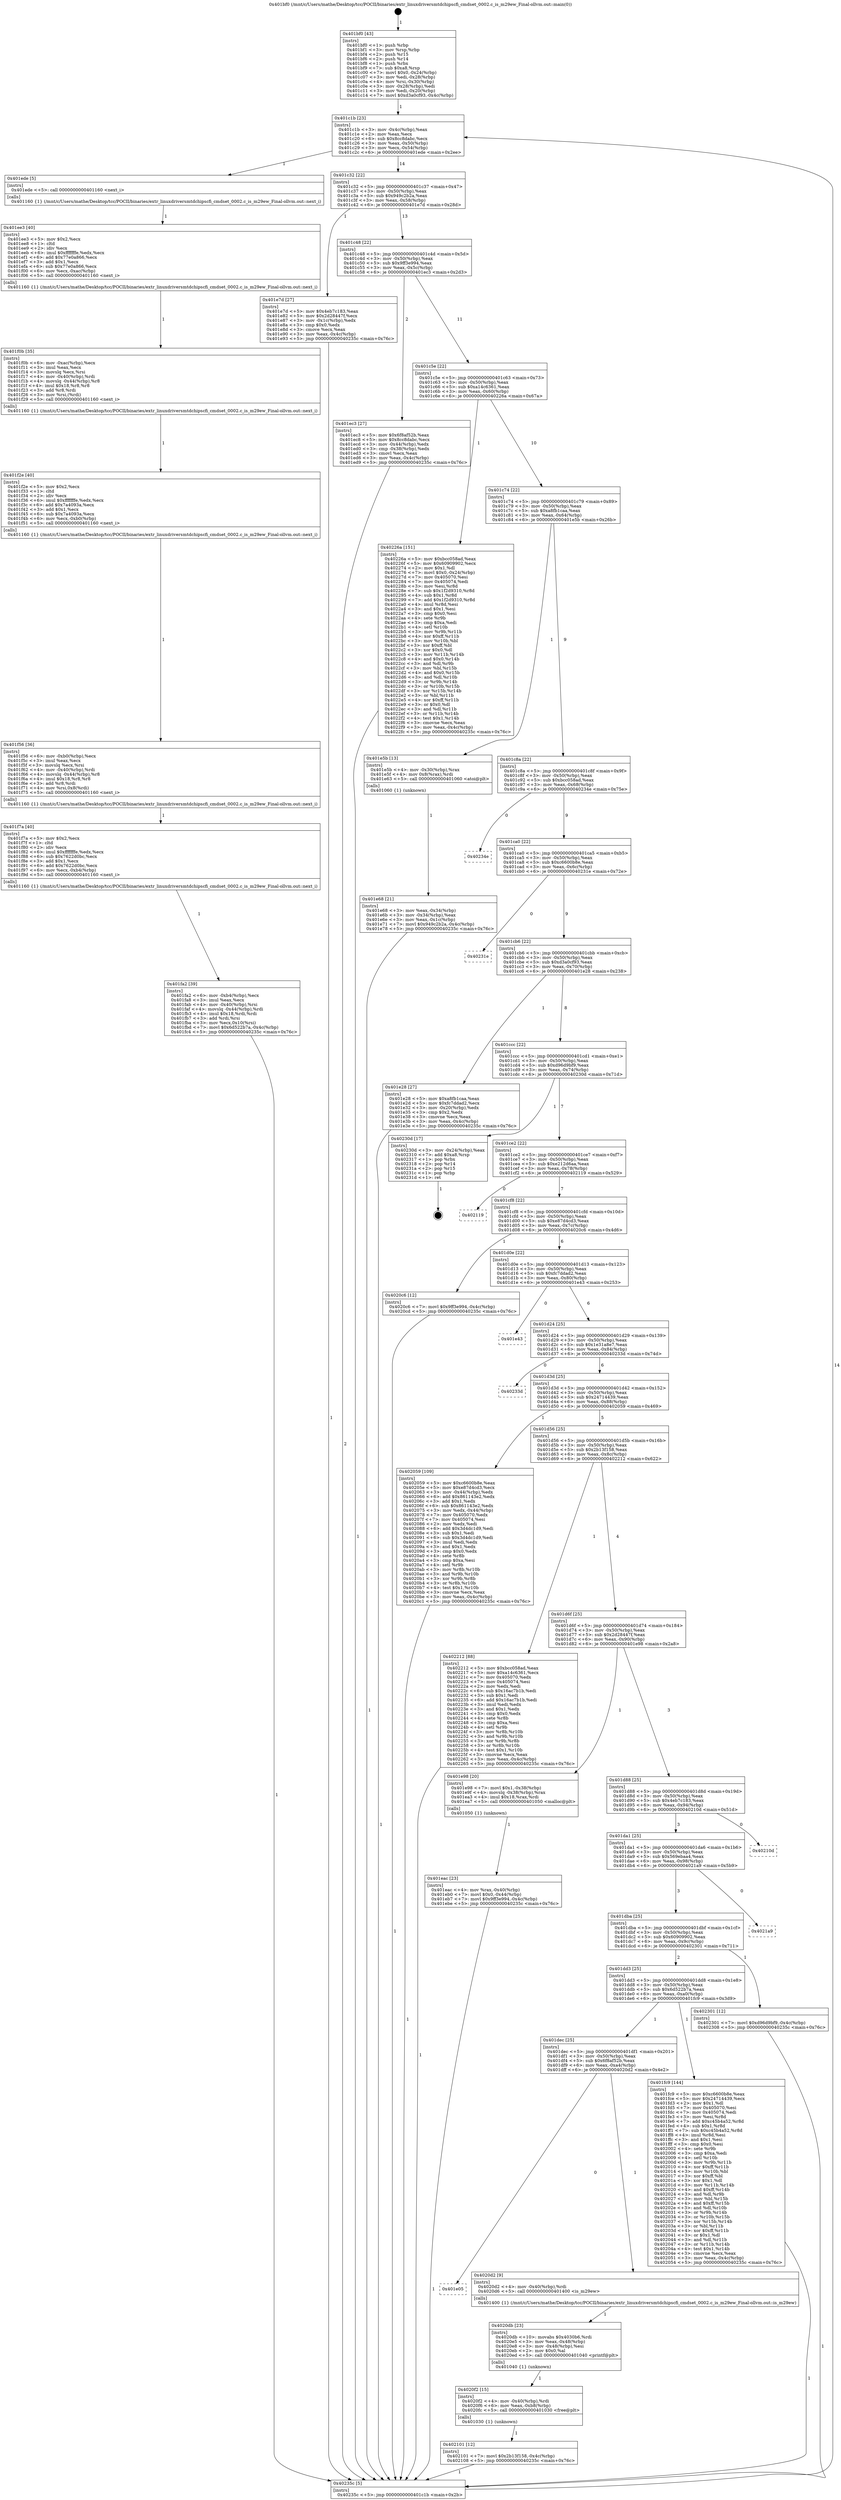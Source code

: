 digraph "0x401bf0" {
  label = "0x401bf0 (/mnt/c/Users/mathe/Desktop/tcc/POCII/binaries/extr_linuxdriversmtdchipscfi_cmdset_0002.c_is_m29ew_Final-ollvm.out::main(0))"
  labelloc = "t"
  node[shape=record]

  Entry [label="",width=0.3,height=0.3,shape=circle,fillcolor=black,style=filled]
  "0x401c1b" [label="{
     0x401c1b [23]\l
     | [instrs]\l
     &nbsp;&nbsp;0x401c1b \<+3\>: mov -0x4c(%rbp),%eax\l
     &nbsp;&nbsp;0x401c1e \<+2\>: mov %eax,%ecx\l
     &nbsp;&nbsp;0x401c20 \<+6\>: sub $0x8cc8dabc,%ecx\l
     &nbsp;&nbsp;0x401c26 \<+3\>: mov %eax,-0x50(%rbp)\l
     &nbsp;&nbsp;0x401c29 \<+3\>: mov %ecx,-0x54(%rbp)\l
     &nbsp;&nbsp;0x401c2c \<+6\>: je 0000000000401ede \<main+0x2ee\>\l
  }"]
  "0x401ede" [label="{
     0x401ede [5]\l
     | [instrs]\l
     &nbsp;&nbsp;0x401ede \<+5\>: call 0000000000401160 \<next_i\>\l
     | [calls]\l
     &nbsp;&nbsp;0x401160 \{1\} (/mnt/c/Users/mathe/Desktop/tcc/POCII/binaries/extr_linuxdriversmtdchipscfi_cmdset_0002.c_is_m29ew_Final-ollvm.out::next_i)\l
  }"]
  "0x401c32" [label="{
     0x401c32 [22]\l
     | [instrs]\l
     &nbsp;&nbsp;0x401c32 \<+5\>: jmp 0000000000401c37 \<main+0x47\>\l
     &nbsp;&nbsp;0x401c37 \<+3\>: mov -0x50(%rbp),%eax\l
     &nbsp;&nbsp;0x401c3a \<+5\>: sub $0x949c2b2a,%eax\l
     &nbsp;&nbsp;0x401c3f \<+3\>: mov %eax,-0x58(%rbp)\l
     &nbsp;&nbsp;0x401c42 \<+6\>: je 0000000000401e7d \<main+0x28d\>\l
  }"]
  Exit [label="",width=0.3,height=0.3,shape=circle,fillcolor=black,style=filled,peripheries=2]
  "0x401e7d" [label="{
     0x401e7d [27]\l
     | [instrs]\l
     &nbsp;&nbsp;0x401e7d \<+5\>: mov $0x4eb7c183,%eax\l
     &nbsp;&nbsp;0x401e82 \<+5\>: mov $0x2d28447f,%ecx\l
     &nbsp;&nbsp;0x401e87 \<+3\>: mov -0x1c(%rbp),%edx\l
     &nbsp;&nbsp;0x401e8a \<+3\>: cmp $0x0,%edx\l
     &nbsp;&nbsp;0x401e8d \<+3\>: cmove %ecx,%eax\l
     &nbsp;&nbsp;0x401e90 \<+3\>: mov %eax,-0x4c(%rbp)\l
     &nbsp;&nbsp;0x401e93 \<+5\>: jmp 000000000040235c \<main+0x76c\>\l
  }"]
  "0x401c48" [label="{
     0x401c48 [22]\l
     | [instrs]\l
     &nbsp;&nbsp;0x401c48 \<+5\>: jmp 0000000000401c4d \<main+0x5d\>\l
     &nbsp;&nbsp;0x401c4d \<+3\>: mov -0x50(%rbp),%eax\l
     &nbsp;&nbsp;0x401c50 \<+5\>: sub $0x9ff3e994,%eax\l
     &nbsp;&nbsp;0x401c55 \<+3\>: mov %eax,-0x5c(%rbp)\l
     &nbsp;&nbsp;0x401c58 \<+6\>: je 0000000000401ec3 \<main+0x2d3\>\l
  }"]
  "0x402101" [label="{
     0x402101 [12]\l
     | [instrs]\l
     &nbsp;&nbsp;0x402101 \<+7\>: movl $0x2b13f158,-0x4c(%rbp)\l
     &nbsp;&nbsp;0x402108 \<+5\>: jmp 000000000040235c \<main+0x76c\>\l
  }"]
  "0x401ec3" [label="{
     0x401ec3 [27]\l
     | [instrs]\l
     &nbsp;&nbsp;0x401ec3 \<+5\>: mov $0x6f8af52b,%eax\l
     &nbsp;&nbsp;0x401ec8 \<+5\>: mov $0x8cc8dabc,%ecx\l
     &nbsp;&nbsp;0x401ecd \<+3\>: mov -0x44(%rbp),%edx\l
     &nbsp;&nbsp;0x401ed0 \<+3\>: cmp -0x38(%rbp),%edx\l
     &nbsp;&nbsp;0x401ed3 \<+3\>: cmovl %ecx,%eax\l
     &nbsp;&nbsp;0x401ed6 \<+3\>: mov %eax,-0x4c(%rbp)\l
     &nbsp;&nbsp;0x401ed9 \<+5\>: jmp 000000000040235c \<main+0x76c\>\l
  }"]
  "0x401c5e" [label="{
     0x401c5e [22]\l
     | [instrs]\l
     &nbsp;&nbsp;0x401c5e \<+5\>: jmp 0000000000401c63 \<main+0x73\>\l
     &nbsp;&nbsp;0x401c63 \<+3\>: mov -0x50(%rbp),%eax\l
     &nbsp;&nbsp;0x401c66 \<+5\>: sub $0xa14c6361,%eax\l
     &nbsp;&nbsp;0x401c6b \<+3\>: mov %eax,-0x60(%rbp)\l
     &nbsp;&nbsp;0x401c6e \<+6\>: je 000000000040226a \<main+0x67a\>\l
  }"]
  "0x4020f2" [label="{
     0x4020f2 [15]\l
     | [instrs]\l
     &nbsp;&nbsp;0x4020f2 \<+4\>: mov -0x40(%rbp),%rdi\l
     &nbsp;&nbsp;0x4020f6 \<+6\>: mov %eax,-0xb8(%rbp)\l
     &nbsp;&nbsp;0x4020fc \<+5\>: call 0000000000401030 \<free@plt\>\l
     | [calls]\l
     &nbsp;&nbsp;0x401030 \{1\} (unknown)\l
  }"]
  "0x40226a" [label="{
     0x40226a [151]\l
     | [instrs]\l
     &nbsp;&nbsp;0x40226a \<+5\>: mov $0xbcc058ad,%eax\l
     &nbsp;&nbsp;0x40226f \<+5\>: mov $0x60909902,%ecx\l
     &nbsp;&nbsp;0x402274 \<+2\>: mov $0x1,%dl\l
     &nbsp;&nbsp;0x402276 \<+7\>: movl $0x0,-0x24(%rbp)\l
     &nbsp;&nbsp;0x40227d \<+7\>: mov 0x405070,%esi\l
     &nbsp;&nbsp;0x402284 \<+7\>: mov 0x405074,%edi\l
     &nbsp;&nbsp;0x40228b \<+3\>: mov %esi,%r8d\l
     &nbsp;&nbsp;0x40228e \<+7\>: sub $0x1f2d9310,%r8d\l
     &nbsp;&nbsp;0x402295 \<+4\>: sub $0x1,%r8d\l
     &nbsp;&nbsp;0x402299 \<+7\>: add $0x1f2d9310,%r8d\l
     &nbsp;&nbsp;0x4022a0 \<+4\>: imul %r8d,%esi\l
     &nbsp;&nbsp;0x4022a4 \<+3\>: and $0x1,%esi\l
     &nbsp;&nbsp;0x4022a7 \<+3\>: cmp $0x0,%esi\l
     &nbsp;&nbsp;0x4022aa \<+4\>: sete %r9b\l
     &nbsp;&nbsp;0x4022ae \<+3\>: cmp $0xa,%edi\l
     &nbsp;&nbsp;0x4022b1 \<+4\>: setl %r10b\l
     &nbsp;&nbsp;0x4022b5 \<+3\>: mov %r9b,%r11b\l
     &nbsp;&nbsp;0x4022b8 \<+4\>: xor $0xff,%r11b\l
     &nbsp;&nbsp;0x4022bc \<+3\>: mov %r10b,%bl\l
     &nbsp;&nbsp;0x4022bf \<+3\>: xor $0xff,%bl\l
     &nbsp;&nbsp;0x4022c2 \<+3\>: xor $0x0,%dl\l
     &nbsp;&nbsp;0x4022c5 \<+3\>: mov %r11b,%r14b\l
     &nbsp;&nbsp;0x4022c8 \<+4\>: and $0x0,%r14b\l
     &nbsp;&nbsp;0x4022cc \<+3\>: and %dl,%r9b\l
     &nbsp;&nbsp;0x4022cf \<+3\>: mov %bl,%r15b\l
     &nbsp;&nbsp;0x4022d2 \<+4\>: and $0x0,%r15b\l
     &nbsp;&nbsp;0x4022d6 \<+3\>: and %dl,%r10b\l
     &nbsp;&nbsp;0x4022d9 \<+3\>: or %r9b,%r14b\l
     &nbsp;&nbsp;0x4022dc \<+3\>: or %r10b,%r15b\l
     &nbsp;&nbsp;0x4022df \<+3\>: xor %r15b,%r14b\l
     &nbsp;&nbsp;0x4022e2 \<+3\>: or %bl,%r11b\l
     &nbsp;&nbsp;0x4022e5 \<+4\>: xor $0xff,%r11b\l
     &nbsp;&nbsp;0x4022e9 \<+3\>: or $0x0,%dl\l
     &nbsp;&nbsp;0x4022ec \<+3\>: and %dl,%r11b\l
     &nbsp;&nbsp;0x4022ef \<+3\>: or %r11b,%r14b\l
     &nbsp;&nbsp;0x4022f2 \<+4\>: test $0x1,%r14b\l
     &nbsp;&nbsp;0x4022f6 \<+3\>: cmovne %ecx,%eax\l
     &nbsp;&nbsp;0x4022f9 \<+3\>: mov %eax,-0x4c(%rbp)\l
     &nbsp;&nbsp;0x4022fc \<+5\>: jmp 000000000040235c \<main+0x76c\>\l
  }"]
  "0x401c74" [label="{
     0x401c74 [22]\l
     | [instrs]\l
     &nbsp;&nbsp;0x401c74 \<+5\>: jmp 0000000000401c79 \<main+0x89\>\l
     &nbsp;&nbsp;0x401c79 \<+3\>: mov -0x50(%rbp),%eax\l
     &nbsp;&nbsp;0x401c7c \<+5\>: sub $0xa8fb1caa,%eax\l
     &nbsp;&nbsp;0x401c81 \<+3\>: mov %eax,-0x64(%rbp)\l
     &nbsp;&nbsp;0x401c84 \<+6\>: je 0000000000401e5b \<main+0x26b\>\l
  }"]
  "0x4020db" [label="{
     0x4020db [23]\l
     | [instrs]\l
     &nbsp;&nbsp;0x4020db \<+10\>: movabs $0x4030b6,%rdi\l
     &nbsp;&nbsp;0x4020e5 \<+3\>: mov %eax,-0x48(%rbp)\l
     &nbsp;&nbsp;0x4020e8 \<+3\>: mov -0x48(%rbp),%esi\l
     &nbsp;&nbsp;0x4020eb \<+2\>: mov $0x0,%al\l
     &nbsp;&nbsp;0x4020ed \<+5\>: call 0000000000401040 \<printf@plt\>\l
     | [calls]\l
     &nbsp;&nbsp;0x401040 \{1\} (unknown)\l
  }"]
  "0x401e5b" [label="{
     0x401e5b [13]\l
     | [instrs]\l
     &nbsp;&nbsp;0x401e5b \<+4\>: mov -0x30(%rbp),%rax\l
     &nbsp;&nbsp;0x401e5f \<+4\>: mov 0x8(%rax),%rdi\l
     &nbsp;&nbsp;0x401e63 \<+5\>: call 0000000000401060 \<atoi@plt\>\l
     | [calls]\l
     &nbsp;&nbsp;0x401060 \{1\} (unknown)\l
  }"]
  "0x401c8a" [label="{
     0x401c8a [22]\l
     | [instrs]\l
     &nbsp;&nbsp;0x401c8a \<+5\>: jmp 0000000000401c8f \<main+0x9f\>\l
     &nbsp;&nbsp;0x401c8f \<+3\>: mov -0x50(%rbp),%eax\l
     &nbsp;&nbsp;0x401c92 \<+5\>: sub $0xbcc058ad,%eax\l
     &nbsp;&nbsp;0x401c97 \<+3\>: mov %eax,-0x68(%rbp)\l
     &nbsp;&nbsp;0x401c9a \<+6\>: je 000000000040234e \<main+0x75e\>\l
  }"]
  "0x401e05" [label="{
     0x401e05\l
  }", style=dashed]
  "0x40234e" [label="{
     0x40234e\l
  }", style=dashed]
  "0x401ca0" [label="{
     0x401ca0 [22]\l
     | [instrs]\l
     &nbsp;&nbsp;0x401ca0 \<+5\>: jmp 0000000000401ca5 \<main+0xb5\>\l
     &nbsp;&nbsp;0x401ca5 \<+3\>: mov -0x50(%rbp),%eax\l
     &nbsp;&nbsp;0x401ca8 \<+5\>: sub $0xc6600b8e,%eax\l
     &nbsp;&nbsp;0x401cad \<+3\>: mov %eax,-0x6c(%rbp)\l
     &nbsp;&nbsp;0x401cb0 \<+6\>: je 000000000040231e \<main+0x72e\>\l
  }"]
  "0x4020d2" [label="{
     0x4020d2 [9]\l
     | [instrs]\l
     &nbsp;&nbsp;0x4020d2 \<+4\>: mov -0x40(%rbp),%rdi\l
     &nbsp;&nbsp;0x4020d6 \<+5\>: call 0000000000401400 \<is_m29ew\>\l
     | [calls]\l
     &nbsp;&nbsp;0x401400 \{1\} (/mnt/c/Users/mathe/Desktop/tcc/POCII/binaries/extr_linuxdriversmtdchipscfi_cmdset_0002.c_is_m29ew_Final-ollvm.out::is_m29ew)\l
  }"]
  "0x40231e" [label="{
     0x40231e\l
  }", style=dashed]
  "0x401cb6" [label="{
     0x401cb6 [22]\l
     | [instrs]\l
     &nbsp;&nbsp;0x401cb6 \<+5\>: jmp 0000000000401cbb \<main+0xcb\>\l
     &nbsp;&nbsp;0x401cbb \<+3\>: mov -0x50(%rbp),%eax\l
     &nbsp;&nbsp;0x401cbe \<+5\>: sub $0xd3a0cf93,%eax\l
     &nbsp;&nbsp;0x401cc3 \<+3\>: mov %eax,-0x70(%rbp)\l
     &nbsp;&nbsp;0x401cc6 \<+6\>: je 0000000000401e28 \<main+0x238\>\l
  }"]
  "0x401dec" [label="{
     0x401dec [25]\l
     | [instrs]\l
     &nbsp;&nbsp;0x401dec \<+5\>: jmp 0000000000401df1 \<main+0x201\>\l
     &nbsp;&nbsp;0x401df1 \<+3\>: mov -0x50(%rbp),%eax\l
     &nbsp;&nbsp;0x401df4 \<+5\>: sub $0x6f8af52b,%eax\l
     &nbsp;&nbsp;0x401df9 \<+6\>: mov %eax,-0xa4(%rbp)\l
     &nbsp;&nbsp;0x401dff \<+6\>: je 00000000004020d2 \<main+0x4e2\>\l
  }"]
  "0x401e28" [label="{
     0x401e28 [27]\l
     | [instrs]\l
     &nbsp;&nbsp;0x401e28 \<+5\>: mov $0xa8fb1caa,%eax\l
     &nbsp;&nbsp;0x401e2d \<+5\>: mov $0xfc7ddad2,%ecx\l
     &nbsp;&nbsp;0x401e32 \<+3\>: mov -0x20(%rbp),%edx\l
     &nbsp;&nbsp;0x401e35 \<+3\>: cmp $0x2,%edx\l
     &nbsp;&nbsp;0x401e38 \<+3\>: cmovne %ecx,%eax\l
     &nbsp;&nbsp;0x401e3b \<+3\>: mov %eax,-0x4c(%rbp)\l
     &nbsp;&nbsp;0x401e3e \<+5\>: jmp 000000000040235c \<main+0x76c\>\l
  }"]
  "0x401ccc" [label="{
     0x401ccc [22]\l
     | [instrs]\l
     &nbsp;&nbsp;0x401ccc \<+5\>: jmp 0000000000401cd1 \<main+0xe1\>\l
     &nbsp;&nbsp;0x401cd1 \<+3\>: mov -0x50(%rbp),%eax\l
     &nbsp;&nbsp;0x401cd4 \<+5\>: sub $0xd96d9bf9,%eax\l
     &nbsp;&nbsp;0x401cd9 \<+3\>: mov %eax,-0x74(%rbp)\l
     &nbsp;&nbsp;0x401cdc \<+6\>: je 000000000040230d \<main+0x71d\>\l
  }"]
  "0x40235c" [label="{
     0x40235c [5]\l
     | [instrs]\l
     &nbsp;&nbsp;0x40235c \<+5\>: jmp 0000000000401c1b \<main+0x2b\>\l
  }"]
  "0x401bf0" [label="{
     0x401bf0 [43]\l
     | [instrs]\l
     &nbsp;&nbsp;0x401bf0 \<+1\>: push %rbp\l
     &nbsp;&nbsp;0x401bf1 \<+3\>: mov %rsp,%rbp\l
     &nbsp;&nbsp;0x401bf4 \<+2\>: push %r15\l
     &nbsp;&nbsp;0x401bf6 \<+2\>: push %r14\l
     &nbsp;&nbsp;0x401bf8 \<+1\>: push %rbx\l
     &nbsp;&nbsp;0x401bf9 \<+7\>: sub $0xa8,%rsp\l
     &nbsp;&nbsp;0x401c00 \<+7\>: movl $0x0,-0x24(%rbp)\l
     &nbsp;&nbsp;0x401c07 \<+3\>: mov %edi,-0x28(%rbp)\l
     &nbsp;&nbsp;0x401c0a \<+4\>: mov %rsi,-0x30(%rbp)\l
     &nbsp;&nbsp;0x401c0e \<+3\>: mov -0x28(%rbp),%edi\l
     &nbsp;&nbsp;0x401c11 \<+3\>: mov %edi,-0x20(%rbp)\l
     &nbsp;&nbsp;0x401c14 \<+7\>: movl $0xd3a0cf93,-0x4c(%rbp)\l
  }"]
  "0x401e68" [label="{
     0x401e68 [21]\l
     | [instrs]\l
     &nbsp;&nbsp;0x401e68 \<+3\>: mov %eax,-0x34(%rbp)\l
     &nbsp;&nbsp;0x401e6b \<+3\>: mov -0x34(%rbp),%eax\l
     &nbsp;&nbsp;0x401e6e \<+3\>: mov %eax,-0x1c(%rbp)\l
     &nbsp;&nbsp;0x401e71 \<+7\>: movl $0x949c2b2a,-0x4c(%rbp)\l
     &nbsp;&nbsp;0x401e78 \<+5\>: jmp 000000000040235c \<main+0x76c\>\l
  }"]
  "0x401fc9" [label="{
     0x401fc9 [144]\l
     | [instrs]\l
     &nbsp;&nbsp;0x401fc9 \<+5\>: mov $0xc6600b8e,%eax\l
     &nbsp;&nbsp;0x401fce \<+5\>: mov $0x24714439,%ecx\l
     &nbsp;&nbsp;0x401fd3 \<+2\>: mov $0x1,%dl\l
     &nbsp;&nbsp;0x401fd5 \<+7\>: mov 0x405070,%esi\l
     &nbsp;&nbsp;0x401fdc \<+7\>: mov 0x405074,%edi\l
     &nbsp;&nbsp;0x401fe3 \<+3\>: mov %esi,%r8d\l
     &nbsp;&nbsp;0x401fe6 \<+7\>: add $0xc45b4a52,%r8d\l
     &nbsp;&nbsp;0x401fed \<+4\>: sub $0x1,%r8d\l
     &nbsp;&nbsp;0x401ff1 \<+7\>: sub $0xc45b4a52,%r8d\l
     &nbsp;&nbsp;0x401ff8 \<+4\>: imul %r8d,%esi\l
     &nbsp;&nbsp;0x401ffc \<+3\>: and $0x1,%esi\l
     &nbsp;&nbsp;0x401fff \<+3\>: cmp $0x0,%esi\l
     &nbsp;&nbsp;0x402002 \<+4\>: sete %r9b\l
     &nbsp;&nbsp;0x402006 \<+3\>: cmp $0xa,%edi\l
     &nbsp;&nbsp;0x402009 \<+4\>: setl %r10b\l
     &nbsp;&nbsp;0x40200d \<+3\>: mov %r9b,%r11b\l
     &nbsp;&nbsp;0x402010 \<+4\>: xor $0xff,%r11b\l
     &nbsp;&nbsp;0x402014 \<+3\>: mov %r10b,%bl\l
     &nbsp;&nbsp;0x402017 \<+3\>: xor $0xff,%bl\l
     &nbsp;&nbsp;0x40201a \<+3\>: xor $0x1,%dl\l
     &nbsp;&nbsp;0x40201d \<+3\>: mov %r11b,%r14b\l
     &nbsp;&nbsp;0x402020 \<+4\>: and $0xff,%r14b\l
     &nbsp;&nbsp;0x402024 \<+3\>: and %dl,%r9b\l
     &nbsp;&nbsp;0x402027 \<+3\>: mov %bl,%r15b\l
     &nbsp;&nbsp;0x40202a \<+4\>: and $0xff,%r15b\l
     &nbsp;&nbsp;0x40202e \<+3\>: and %dl,%r10b\l
     &nbsp;&nbsp;0x402031 \<+3\>: or %r9b,%r14b\l
     &nbsp;&nbsp;0x402034 \<+3\>: or %r10b,%r15b\l
     &nbsp;&nbsp;0x402037 \<+3\>: xor %r15b,%r14b\l
     &nbsp;&nbsp;0x40203a \<+3\>: or %bl,%r11b\l
     &nbsp;&nbsp;0x40203d \<+4\>: xor $0xff,%r11b\l
     &nbsp;&nbsp;0x402041 \<+3\>: or $0x1,%dl\l
     &nbsp;&nbsp;0x402044 \<+3\>: and %dl,%r11b\l
     &nbsp;&nbsp;0x402047 \<+3\>: or %r11b,%r14b\l
     &nbsp;&nbsp;0x40204a \<+4\>: test $0x1,%r14b\l
     &nbsp;&nbsp;0x40204e \<+3\>: cmovne %ecx,%eax\l
     &nbsp;&nbsp;0x402051 \<+3\>: mov %eax,-0x4c(%rbp)\l
     &nbsp;&nbsp;0x402054 \<+5\>: jmp 000000000040235c \<main+0x76c\>\l
  }"]
  "0x40230d" [label="{
     0x40230d [17]\l
     | [instrs]\l
     &nbsp;&nbsp;0x40230d \<+3\>: mov -0x24(%rbp),%eax\l
     &nbsp;&nbsp;0x402310 \<+7\>: add $0xa8,%rsp\l
     &nbsp;&nbsp;0x402317 \<+1\>: pop %rbx\l
     &nbsp;&nbsp;0x402318 \<+2\>: pop %r14\l
     &nbsp;&nbsp;0x40231a \<+2\>: pop %r15\l
     &nbsp;&nbsp;0x40231c \<+1\>: pop %rbp\l
     &nbsp;&nbsp;0x40231d \<+1\>: ret\l
  }"]
  "0x401ce2" [label="{
     0x401ce2 [22]\l
     | [instrs]\l
     &nbsp;&nbsp;0x401ce2 \<+5\>: jmp 0000000000401ce7 \<main+0xf7\>\l
     &nbsp;&nbsp;0x401ce7 \<+3\>: mov -0x50(%rbp),%eax\l
     &nbsp;&nbsp;0x401cea \<+5\>: sub $0xe212d6aa,%eax\l
     &nbsp;&nbsp;0x401cef \<+3\>: mov %eax,-0x78(%rbp)\l
     &nbsp;&nbsp;0x401cf2 \<+6\>: je 0000000000402119 \<main+0x529\>\l
  }"]
  "0x401dd3" [label="{
     0x401dd3 [25]\l
     | [instrs]\l
     &nbsp;&nbsp;0x401dd3 \<+5\>: jmp 0000000000401dd8 \<main+0x1e8\>\l
     &nbsp;&nbsp;0x401dd8 \<+3\>: mov -0x50(%rbp),%eax\l
     &nbsp;&nbsp;0x401ddb \<+5\>: sub $0x6d522b7a,%eax\l
     &nbsp;&nbsp;0x401de0 \<+6\>: mov %eax,-0xa0(%rbp)\l
     &nbsp;&nbsp;0x401de6 \<+6\>: je 0000000000401fc9 \<main+0x3d9\>\l
  }"]
  "0x402119" [label="{
     0x402119\l
  }", style=dashed]
  "0x401cf8" [label="{
     0x401cf8 [22]\l
     | [instrs]\l
     &nbsp;&nbsp;0x401cf8 \<+5\>: jmp 0000000000401cfd \<main+0x10d\>\l
     &nbsp;&nbsp;0x401cfd \<+3\>: mov -0x50(%rbp),%eax\l
     &nbsp;&nbsp;0x401d00 \<+5\>: sub $0xe87d4cd3,%eax\l
     &nbsp;&nbsp;0x401d05 \<+3\>: mov %eax,-0x7c(%rbp)\l
     &nbsp;&nbsp;0x401d08 \<+6\>: je 00000000004020c6 \<main+0x4d6\>\l
  }"]
  "0x402301" [label="{
     0x402301 [12]\l
     | [instrs]\l
     &nbsp;&nbsp;0x402301 \<+7\>: movl $0xd96d9bf9,-0x4c(%rbp)\l
     &nbsp;&nbsp;0x402308 \<+5\>: jmp 000000000040235c \<main+0x76c\>\l
  }"]
  "0x4020c6" [label="{
     0x4020c6 [12]\l
     | [instrs]\l
     &nbsp;&nbsp;0x4020c6 \<+7\>: movl $0x9ff3e994,-0x4c(%rbp)\l
     &nbsp;&nbsp;0x4020cd \<+5\>: jmp 000000000040235c \<main+0x76c\>\l
  }"]
  "0x401d0e" [label="{
     0x401d0e [22]\l
     | [instrs]\l
     &nbsp;&nbsp;0x401d0e \<+5\>: jmp 0000000000401d13 \<main+0x123\>\l
     &nbsp;&nbsp;0x401d13 \<+3\>: mov -0x50(%rbp),%eax\l
     &nbsp;&nbsp;0x401d16 \<+5\>: sub $0xfc7ddad2,%eax\l
     &nbsp;&nbsp;0x401d1b \<+3\>: mov %eax,-0x80(%rbp)\l
     &nbsp;&nbsp;0x401d1e \<+6\>: je 0000000000401e43 \<main+0x253\>\l
  }"]
  "0x401dba" [label="{
     0x401dba [25]\l
     | [instrs]\l
     &nbsp;&nbsp;0x401dba \<+5\>: jmp 0000000000401dbf \<main+0x1cf\>\l
     &nbsp;&nbsp;0x401dbf \<+3\>: mov -0x50(%rbp),%eax\l
     &nbsp;&nbsp;0x401dc2 \<+5\>: sub $0x60909902,%eax\l
     &nbsp;&nbsp;0x401dc7 \<+6\>: mov %eax,-0x9c(%rbp)\l
     &nbsp;&nbsp;0x401dcd \<+6\>: je 0000000000402301 \<main+0x711\>\l
  }"]
  "0x401e43" [label="{
     0x401e43\l
  }", style=dashed]
  "0x401d24" [label="{
     0x401d24 [25]\l
     | [instrs]\l
     &nbsp;&nbsp;0x401d24 \<+5\>: jmp 0000000000401d29 \<main+0x139\>\l
     &nbsp;&nbsp;0x401d29 \<+3\>: mov -0x50(%rbp),%eax\l
     &nbsp;&nbsp;0x401d2c \<+5\>: sub $0x1e31a8e7,%eax\l
     &nbsp;&nbsp;0x401d31 \<+6\>: mov %eax,-0x84(%rbp)\l
     &nbsp;&nbsp;0x401d37 \<+6\>: je 000000000040233d \<main+0x74d\>\l
  }"]
  "0x4021a9" [label="{
     0x4021a9\l
  }", style=dashed]
  "0x40233d" [label="{
     0x40233d\l
  }", style=dashed]
  "0x401d3d" [label="{
     0x401d3d [25]\l
     | [instrs]\l
     &nbsp;&nbsp;0x401d3d \<+5\>: jmp 0000000000401d42 \<main+0x152\>\l
     &nbsp;&nbsp;0x401d42 \<+3\>: mov -0x50(%rbp),%eax\l
     &nbsp;&nbsp;0x401d45 \<+5\>: sub $0x24714439,%eax\l
     &nbsp;&nbsp;0x401d4a \<+6\>: mov %eax,-0x88(%rbp)\l
     &nbsp;&nbsp;0x401d50 \<+6\>: je 0000000000402059 \<main+0x469\>\l
  }"]
  "0x401da1" [label="{
     0x401da1 [25]\l
     | [instrs]\l
     &nbsp;&nbsp;0x401da1 \<+5\>: jmp 0000000000401da6 \<main+0x1b6\>\l
     &nbsp;&nbsp;0x401da6 \<+3\>: mov -0x50(%rbp),%eax\l
     &nbsp;&nbsp;0x401da9 \<+5\>: sub $0x569ebaa4,%eax\l
     &nbsp;&nbsp;0x401dae \<+6\>: mov %eax,-0x98(%rbp)\l
     &nbsp;&nbsp;0x401db4 \<+6\>: je 00000000004021a9 \<main+0x5b9\>\l
  }"]
  "0x402059" [label="{
     0x402059 [109]\l
     | [instrs]\l
     &nbsp;&nbsp;0x402059 \<+5\>: mov $0xc6600b8e,%eax\l
     &nbsp;&nbsp;0x40205e \<+5\>: mov $0xe87d4cd3,%ecx\l
     &nbsp;&nbsp;0x402063 \<+3\>: mov -0x44(%rbp),%edx\l
     &nbsp;&nbsp;0x402066 \<+6\>: add $0x861143e2,%edx\l
     &nbsp;&nbsp;0x40206c \<+3\>: add $0x1,%edx\l
     &nbsp;&nbsp;0x40206f \<+6\>: sub $0x861143e2,%edx\l
     &nbsp;&nbsp;0x402075 \<+3\>: mov %edx,-0x44(%rbp)\l
     &nbsp;&nbsp;0x402078 \<+7\>: mov 0x405070,%edx\l
     &nbsp;&nbsp;0x40207f \<+7\>: mov 0x405074,%esi\l
     &nbsp;&nbsp;0x402086 \<+2\>: mov %edx,%edi\l
     &nbsp;&nbsp;0x402088 \<+6\>: add $0x3d4dc1d9,%edi\l
     &nbsp;&nbsp;0x40208e \<+3\>: sub $0x1,%edi\l
     &nbsp;&nbsp;0x402091 \<+6\>: sub $0x3d4dc1d9,%edi\l
     &nbsp;&nbsp;0x402097 \<+3\>: imul %edi,%edx\l
     &nbsp;&nbsp;0x40209a \<+3\>: and $0x1,%edx\l
     &nbsp;&nbsp;0x40209d \<+3\>: cmp $0x0,%edx\l
     &nbsp;&nbsp;0x4020a0 \<+4\>: sete %r8b\l
     &nbsp;&nbsp;0x4020a4 \<+3\>: cmp $0xa,%esi\l
     &nbsp;&nbsp;0x4020a7 \<+4\>: setl %r9b\l
     &nbsp;&nbsp;0x4020ab \<+3\>: mov %r8b,%r10b\l
     &nbsp;&nbsp;0x4020ae \<+3\>: and %r9b,%r10b\l
     &nbsp;&nbsp;0x4020b1 \<+3\>: xor %r9b,%r8b\l
     &nbsp;&nbsp;0x4020b4 \<+3\>: or %r8b,%r10b\l
     &nbsp;&nbsp;0x4020b7 \<+4\>: test $0x1,%r10b\l
     &nbsp;&nbsp;0x4020bb \<+3\>: cmovne %ecx,%eax\l
     &nbsp;&nbsp;0x4020be \<+3\>: mov %eax,-0x4c(%rbp)\l
     &nbsp;&nbsp;0x4020c1 \<+5\>: jmp 000000000040235c \<main+0x76c\>\l
  }"]
  "0x401d56" [label="{
     0x401d56 [25]\l
     | [instrs]\l
     &nbsp;&nbsp;0x401d56 \<+5\>: jmp 0000000000401d5b \<main+0x16b\>\l
     &nbsp;&nbsp;0x401d5b \<+3\>: mov -0x50(%rbp),%eax\l
     &nbsp;&nbsp;0x401d5e \<+5\>: sub $0x2b13f158,%eax\l
     &nbsp;&nbsp;0x401d63 \<+6\>: mov %eax,-0x8c(%rbp)\l
     &nbsp;&nbsp;0x401d69 \<+6\>: je 0000000000402212 \<main+0x622\>\l
  }"]
  "0x40210d" [label="{
     0x40210d\l
  }", style=dashed]
  "0x402212" [label="{
     0x402212 [88]\l
     | [instrs]\l
     &nbsp;&nbsp;0x402212 \<+5\>: mov $0xbcc058ad,%eax\l
     &nbsp;&nbsp;0x402217 \<+5\>: mov $0xa14c6361,%ecx\l
     &nbsp;&nbsp;0x40221c \<+7\>: mov 0x405070,%edx\l
     &nbsp;&nbsp;0x402223 \<+7\>: mov 0x405074,%esi\l
     &nbsp;&nbsp;0x40222a \<+2\>: mov %edx,%edi\l
     &nbsp;&nbsp;0x40222c \<+6\>: sub $0x16ac7b1b,%edi\l
     &nbsp;&nbsp;0x402232 \<+3\>: sub $0x1,%edi\l
     &nbsp;&nbsp;0x402235 \<+6\>: add $0x16ac7b1b,%edi\l
     &nbsp;&nbsp;0x40223b \<+3\>: imul %edi,%edx\l
     &nbsp;&nbsp;0x40223e \<+3\>: and $0x1,%edx\l
     &nbsp;&nbsp;0x402241 \<+3\>: cmp $0x0,%edx\l
     &nbsp;&nbsp;0x402244 \<+4\>: sete %r8b\l
     &nbsp;&nbsp;0x402248 \<+3\>: cmp $0xa,%esi\l
     &nbsp;&nbsp;0x40224b \<+4\>: setl %r9b\l
     &nbsp;&nbsp;0x40224f \<+3\>: mov %r8b,%r10b\l
     &nbsp;&nbsp;0x402252 \<+3\>: and %r9b,%r10b\l
     &nbsp;&nbsp;0x402255 \<+3\>: xor %r9b,%r8b\l
     &nbsp;&nbsp;0x402258 \<+3\>: or %r8b,%r10b\l
     &nbsp;&nbsp;0x40225b \<+4\>: test $0x1,%r10b\l
     &nbsp;&nbsp;0x40225f \<+3\>: cmovne %ecx,%eax\l
     &nbsp;&nbsp;0x402262 \<+3\>: mov %eax,-0x4c(%rbp)\l
     &nbsp;&nbsp;0x402265 \<+5\>: jmp 000000000040235c \<main+0x76c\>\l
  }"]
  "0x401d6f" [label="{
     0x401d6f [25]\l
     | [instrs]\l
     &nbsp;&nbsp;0x401d6f \<+5\>: jmp 0000000000401d74 \<main+0x184\>\l
     &nbsp;&nbsp;0x401d74 \<+3\>: mov -0x50(%rbp),%eax\l
     &nbsp;&nbsp;0x401d77 \<+5\>: sub $0x2d28447f,%eax\l
     &nbsp;&nbsp;0x401d7c \<+6\>: mov %eax,-0x90(%rbp)\l
     &nbsp;&nbsp;0x401d82 \<+6\>: je 0000000000401e98 \<main+0x2a8\>\l
  }"]
  "0x401fa2" [label="{
     0x401fa2 [39]\l
     | [instrs]\l
     &nbsp;&nbsp;0x401fa2 \<+6\>: mov -0xb4(%rbp),%ecx\l
     &nbsp;&nbsp;0x401fa8 \<+3\>: imul %eax,%ecx\l
     &nbsp;&nbsp;0x401fab \<+4\>: mov -0x40(%rbp),%rsi\l
     &nbsp;&nbsp;0x401faf \<+4\>: movslq -0x44(%rbp),%rdi\l
     &nbsp;&nbsp;0x401fb3 \<+4\>: imul $0x18,%rdi,%rdi\l
     &nbsp;&nbsp;0x401fb7 \<+3\>: add %rdi,%rsi\l
     &nbsp;&nbsp;0x401fba \<+3\>: mov %ecx,0x10(%rsi)\l
     &nbsp;&nbsp;0x401fbd \<+7\>: movl $0x6d522b7a,-0x4c(%rbp)\l
     &nbsp;&nbsp;0x401fc4 \<+5\>: jmp 000000000040235c \<main+0x76c\>\l
  }"]
  "0x401e98" [label="{
     0x401e98 [20]\l
     | [instrs]\l
     &nbsp;&nbsp;0x401e98 \<+7\>: movl $0x1,-0x38(%rbp)\l
     &nbsp;&nbsp;0x401e9f \<+4\>: movslq -0x38(%rbp),%rax\l
     &nbsp;&nbsp;0x401ea3 \<+4\>: imul $0x18,%rax,%rdi\l
     &nbsp;&nbsp;0x401ea7 \<+5\>: call 0000000000401050 \<malloc@plt\>\l
     | [calls]\l
     &nbsp;&nbsp;0x401050 \{1\} (unknown)\l
  }"]
  "0x401d88" [label="{
     0x401d88 [25]\l
     | [instrs]\l
     &nbsp;&nbsp;0x401d88 \<+5\>: jmp 0000000000401d8d \<main+0x19d\>\l
     &nbsp;&nbsp;0x401d8d \<+3\>: mov -0x50(%rbp),%eax\l
     &nbsp;&nbsp;0x401d90 \<+5\>: sub $0x4eb7c183,%eax\l
     &nbsp;&nbsp;0x401d95 \<+6\>: mov %eax,-0x94(%rbp)\l
     &nbsp;&nbsp;0x401d9b \<+6\>: je 000000000040210d \<main+0x51d\>\l
  }"]
  "0x401eac" [label="{
     0x401eac [23]\l
     | [instrs]\l
     &nbsp;&nbsp;0x401eac \<+4\>: mov %rax,-0x40(%rbp)\l
     &nbsp;&nbsp;0x401eb0 \<+7\>: movl $0x0,-0x44(%rbp)\l
     &nbsp;&nbsp;0x401eb7 \<+7\>: movl $0x9ff3e994,-0x4c(%rbp)\l
     &nbsp;&nbsp;0x401ebe \<+5\>: jmp 000000000040235c \<main+0x76c\>\l
  }"]
  "0x401ee3" [label="{
     0x401ee3 [40]\l
     | [instrs]\l
     &nbsp;&nbsp;0x401ee3 \<+5\>: mov $0x2,%ecx\l
     &nbsp;&nbsp;0x401ee8 \<+1\>: cltd\l
     &nbsp;&nbsp;0x401ee9 \<+2\>: idiv %ecx\l
     &nbsp;&nbsp;0x401eeb \<+6\>: imul $0xfffffffe,%edx,%ecx\l
     &nbsp;&nbsp;0x401ef1 \<+6\>: add $0x77e0a866,%ecx\l
     &nbsp;&nbsp;0x401ef7 \<+3\>: add $0x1,%ecx\l
     &nbsp;&nbsp;0x401efa \<+6\>: sub $0x77e0a866,%ecx\l
     &nbsp;&nbsp;0x401f00 \<+6\>: mov %ecx,-0xac(%rbp)\l
     &nbsp;&nbsp;0x401f06 \<+5\>: call 0000000000401160 \<next_i\>\l
     | [calls]\l
     &nbsp;&nbsp;0x401160 \{1\} (/mnt/c/Users/mathe/Desktop/tcc/POCII/binaries/extr_linuxdriversmtdchipscfi_cmdset_0002.c_is_m29ew_Final-ollvm.out::next_i)\l
  }"]
  "0x401f0b" [label="{
     0x401f0b [35]\l
     | [instrs]\l
     &nbsp;&nbsp;0x401f0b \<+6\>: mov -0xac(%rbp),%ecx\l
     &nbsp;&nbsp;0x401f11 \<+3\>: imul %eax,%ecx\l
     &nbsp;&nbsp;0x401f14 \<+3\>: movslq %ecx,%rsi\l
     &nbsp;&nbsp;0x401f17 \<+4\>: mov -0x40(%rbp),%rdi\l
     &nbsp;&nbsp;0x401f1b \<+4\>: movslq -0x44(%rbp),%r8\l
     &nbsp;&nbsp;0x401f1f \<+4\>: imul $0x18,%r8,%r8\l
     &nbsp;&nbsp;0x401f23 \<+3\>: add %r8,%rdi\l
     &nbsp;&nbsp;0x401f26 \<+3\>: mov %rsi,(%rdi)\l
     &nbsp;&nbsp;0x401f29 \<+5\>: call 0000000000401160 \<next_i\>\l
     | [calls]\l
     &nbsp;&nbsp;0x401160 \{1\} (/mnt/c/Users/mathe/Desktop/tcc/POCII/binaries/extr_linuxdriversmtdchipscfi_cmdset_0002.c_is_m29ew_Final-ollvm.out::next_i)\l
  }"]
  "0x401f2e" [label="{
     0x401f2e [40]\l
     | [instrs]\l
     &nbsp;&nbsp;0x401f2e \<+5\>: mov $0x2,%ecx\l
     &nbsp;&nbsp;0x401f33 \<+1\>: cltd\l
     &nbsp;&nbsp;0x401f34 \<+2\>: idiv %ecx\l
     &nbsp;&nbsp;0x401f36 \<+6\>: imul $0xfffffffe,%edx,%ecx\l
     &nbsp;&nbsp;0x401f3c \<+6\>: add $0x7a4093a,%ecx\l
     &nbsp;&nbsp;0x401f42 \<+3\>: add $0x1,%ecx\l
     &nbsp;&nbsp;0x401f45 \<+6\>: sub $0x7a4093a,%ecx\l
     &nbsp;&nbsp;0x401f4b \<+6\>: mov %ecx,-0xb0(%rbp)\l
     &nbsp;&nbsp;0x401f51 \<+5\>: call 0000000000401160 \<next_i\>\l
     | [calls]\l
     &nbsp;&nbsp;0x401160 \{1\} (/mnt/c/Users/mathe/Desktop/tcc/POCII/binaries/extr_linuxdriversmtdchipscfi_cmdset_0002.c_is_m29ew_Final-ollvm.out::next_i)\l
  }"]
  "0x401f56" [label="{
     0x401f56 [36]\l
     | [instrs]\l
     &nbsp;&nbsp;0x401f56 \<+6\>: mov -0xb0(%rbp),%ecx\l
     &nbsp;&nbsp;0x401f5c \<+3\>: imul %eax,%ecx\l
     &nbsp;&nbsp;0x401f5f \<+3\>: movslq %ecx,%rsi\l
     &nbsp;&nbsp;0x401f62 \<+4\>: mov -0x40(%rbp),%rdi\l
     &nbsp;&nbsp;0x401f66 \<+4\>: movslq -0x44(%rbp),%r8\l
     &nbsp;&nbsp;0x401f6a \<+4\>: imul $0x18,%r8,%r8\l
     &nbsp;&nbsp;0x401f6e \<+3\>: add %r8,%rdi\l
     &nbsp;&nbsp;0x401f71 \<+4\>: mov %rsi,0x8(%rdi)\l
     &nbsp;&nbsp;0x401f75 \<+5\>: call 0000000000401160 \<next_i\>\l
     | [calls]\l
     &nbsp;&nbsp;0x401160 \{1\} (/mnt/c/Users/mathe/Desktop/tcc/POCII/binaries/extr_linuxdriversmtdchipscfi_cmdset_0002.c_is_m29ew_Final-ollvm.out::next_i)\l
  }"]
  "0x401f7a" [label="{
     0x401f7a [40]\l
     | [instrs]\l
     &nbsp;&nbsp;0x401f7a \<+5\>: mov $0x2,%ecx\l
     &nbsp;&nbsp;0x401f7f \<+1\>: cltd\l
     &nbsp;&nbsp;0x401f80 \<+2\>: idiv %ecx\l
     &nbsp;&nbsp;0x401f82 \<+6\>: imul $0xfffffffe,%edx,%ecx\l
     &nbsp;&nbsp;0x401f88 \<+6\>: sub $0x7622d0bc,%ecx\l
     &nbsp;&nbsp;0x401f8e \<+3\>: add $0x1,%ecx\l
     &nbsp;&nbsp;0x401f91 \<+6\>: add $0x7622d0bc,%ecx\l
     &nbsp;&nbsp;0x401f97 \<+6\>: mov %ecx,-0xb4(%rbp)\l
     &nbsp;&nbsp;0x401f9d \<+5\>: call 0000000000401160 \<next_i\>\l
     | [calls]\l
     &nbsp;&nbsp;0x401160 \{1\} (/mnt/c/Users/mathe/Desktop/tcc/POCII/binaries/extr_linuxdriversmtdchipscfi_cmdset_0002.c_is_m29ew_Final-ollvm.out::next_i)\l
  }"]
  Entry -> "0x401bf0" [label=" 1"]
  "0x401c1b" -> "0x401ede" [label=" 1"]
  "0x401c1b" -> "0x401c32" [label=" 14"]
  "0x40230d" -> Exit [label=" 1"]
  "0x401c32" -> "0x401e7d" [label=" 1"]
  "0x401c32" -> "0x401c48" [label=" 13"]
  "0x402301" -> "0x40235c" [label=" 1"]
  "0x401c48" -> "0x401ec3" [label=" 2"]
  "0x401c48" -> "0x401c5e" [label=" 11"]
  "0x40226a" -> "0x40235c" [label=" 1"]
  "0x401c5e" -> "0x40226a" [label=" 1"]
  "0x401c5e" -> "0x401c74" [label=" 10"]
  "0x402212" -> "0x40235c" [label=" 1"]
  "0x401c74" -> "0x401e5b" [label=" 1"]
  "0x401c74" -> "0x401c8a" [label=" 9"]
  "0x402101" -> "0x40235c" [label=" 1"]
  "0x401c8a" -> "0x40234e" [label=" 0"]
  "0x401c8a" -> "0x401ca0" [label=" 9"]
  "0x4020f2" -> "0x402101" [label=" 1"]
  "0x401ca0" -> "0x40231e" [label=" 0"]
  "0x401ca0" -> "0x401cb6" [label=" 9"]
  "0x4020db" -> "0x4020f2" [label=" 1"]
  "0x401cb6" -> "0x401e28" [label=" 1"]
  "0x401cb6" -> "0x401ccc" [label=" 8"]
  "0x401e28" -> "0x40235c" [label=" 1"]
  "0x401bf0" -> "0x401c1b" [label=" 1"]
  "0x40235c" -> "0x401c1b" [label=" 14"]
  "0x401e5b" -> "0x401e68" [label=" 1"]
  "0x401e68" -> "0x40235c" [label=" 1"]
  "0x401e7d" -> "0x40235c" [label=" 1"]
  "0x401dec" -> "0x401e05" [label=" 0"]
  "0x401ccc" -> "0x40230d" [label=" 1"]
  "0x401ccc" -> "0x401ce2" [label=" 7"]
  "0x401dec" -> "0x4020d2" [label=" 1"]
  "0x401ce2" -> "0x402119" [label=" 0"]
  "0x401ce2" -> "0x401cf8" [label=" 7"]
  "0x4020c6" -> "0x40235c" [label=" 1"]
  "0x401cf8" -> "0x4020c6" [label=" 1"]
  "0x401cf8" -> "0x401d0e" [label=" 6"]
  "0x402059" -> "0x40235c" [label=" 1"]
  "0x401d0e" -> "0x401e43" [label=" 0"]
  "0x401d0e" -> "0x401d24" [label=" 6"]
  "0x401dd3" -> "0x401dec" [label=" 1"]
  "0x401d24" -> "0x40233d" [label=" 0"]
  "0x401d24" -> "0x401d3d" [label=" 6"]
  "0x401dd3" -> "0x401fc9" [label=" 1"]
  "0x401d3d" -> "0x402059" [label=" 1"]
  "0x401d3d" -> "0x401d56" [label=" 5"]
  "0x401dba" -> "0x401dd3" [label=" 2"]
  "0x401d56" -> "0x402212" [label=" 1"]
  "0x401d56" -> "0x401d6f" [label=" 4"]
  "0x401dba" -> "0x402301" [label=" 1"]
  "0x401d6f" -> "0x401e98" [label=" 1"]
  "0x401d6f" -> "0x401d88" [label=" 3"]
  "0x401e98" -> "0x401eac" [label=" 1"]
  "0x401eac" -> "0x40235c" [label=" 1"]
  "0x401ec3" -> "0x40235c" [label=" 2"]
  "0x401ede" -> "0x401ee3" [label=" 1"]
  "0x401ee3" -> "0x401f0b" [label=" 1"]
  "0x401f0b" -> "0x401f2e" [label=" 1"]
  "0x401f2e" -> "0x401f56" [label=" 1"]
  "0x401f56" -> "0x401f7a" [label=" 1"]
  "0x401f7a" -> "0x401fa2" [label=" 1"]
  "0x401fa2" -> "0x40235c" [label=" 1"]
  "0x401fc9" -> "0x40235c" [label=" 1"]
  "0x401d88" -> "0x40210d" [label=" 0"]
  "0x401d88" -> "0x401da1" [label=" 3"]
  "0x4020d2" -> "0x4020db" [label=" 1"]
  "0x401da1" -> "0x4021a9" [label=" 0"]
  "0x401da1" -> "0x401dba" [label=" 3"]
}
